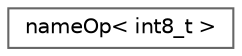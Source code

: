 digraph "Graphical Class Hierarchy"
{
 // LATEX_PDF_SIZE
  bgcolor="transparent";
  edge [fontname=Helvetica,fontsize=10,labelfontname=Helvetica,labelfontsize=10];
  node [fontname=Helvetica,fontsize=10,shape=box,height=0.2,width=0.4];
  rankdir="LR";
  Node0 [id="Node000000",label="nameOp\< int8_t \>",height=0.2,width=0.4,color="grey40", fillcolor="white", style="filled",URL="$structFoam_1_1nameOp_3_01int8__t_01_4.html",tooltip=" "];
}
